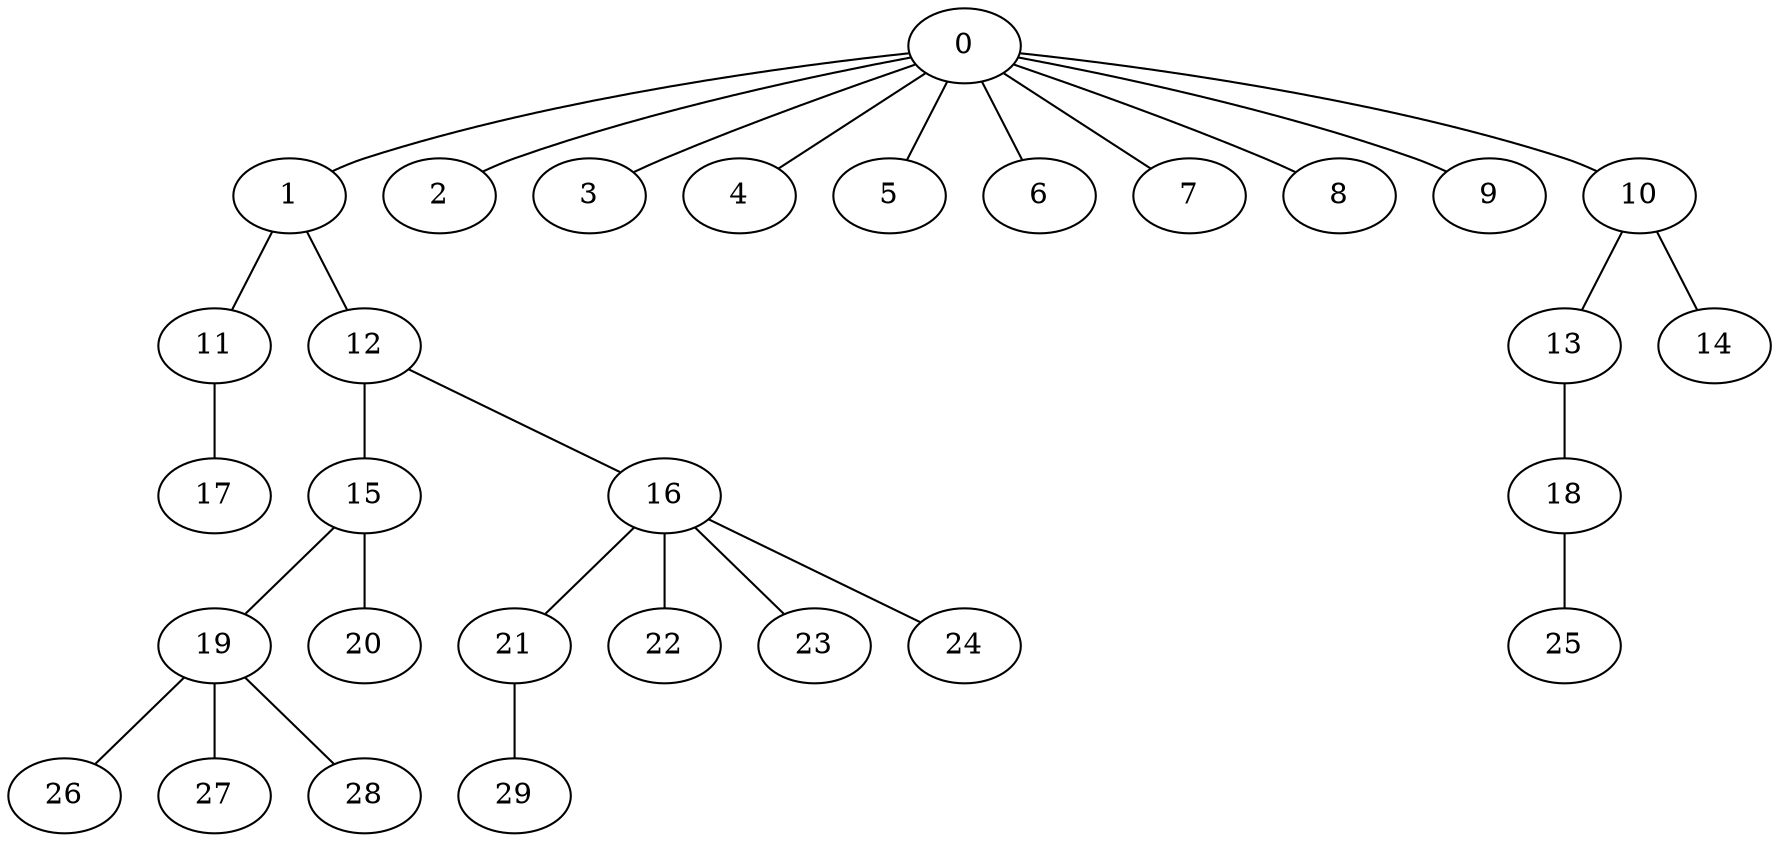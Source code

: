 strict graph G {
0;
1;
2;
3;
4;
5;
6;
7;
8;
9;
10;
11;
12;
13;
14;
15;
16;
17;
18;
19;
20;
21;
22;
23;
24;
25;
26;
27;
28;
29;
10 -- 14;
0 -- 9;
15 -- 19;
1 -- 11;
15 -- 20;
0 -- 10;
21 -- 29;
16 -- 23;
0 -- 6;
19 -- 28;
0 -- 1;
16 -- 22;
12 -- 15;
1 -- 12;
16 -- 21;
18 -- 25;
0 -- 3;
12 -- 16;
13 -- 18;
0 -- 2;
0 -- 8;
11 -- 17;
0 -- 5;
0 -- 4;
10 -- 13;
19 -- 27;
16 -- 24;
19 -- 26;
0 -- 7;
}
